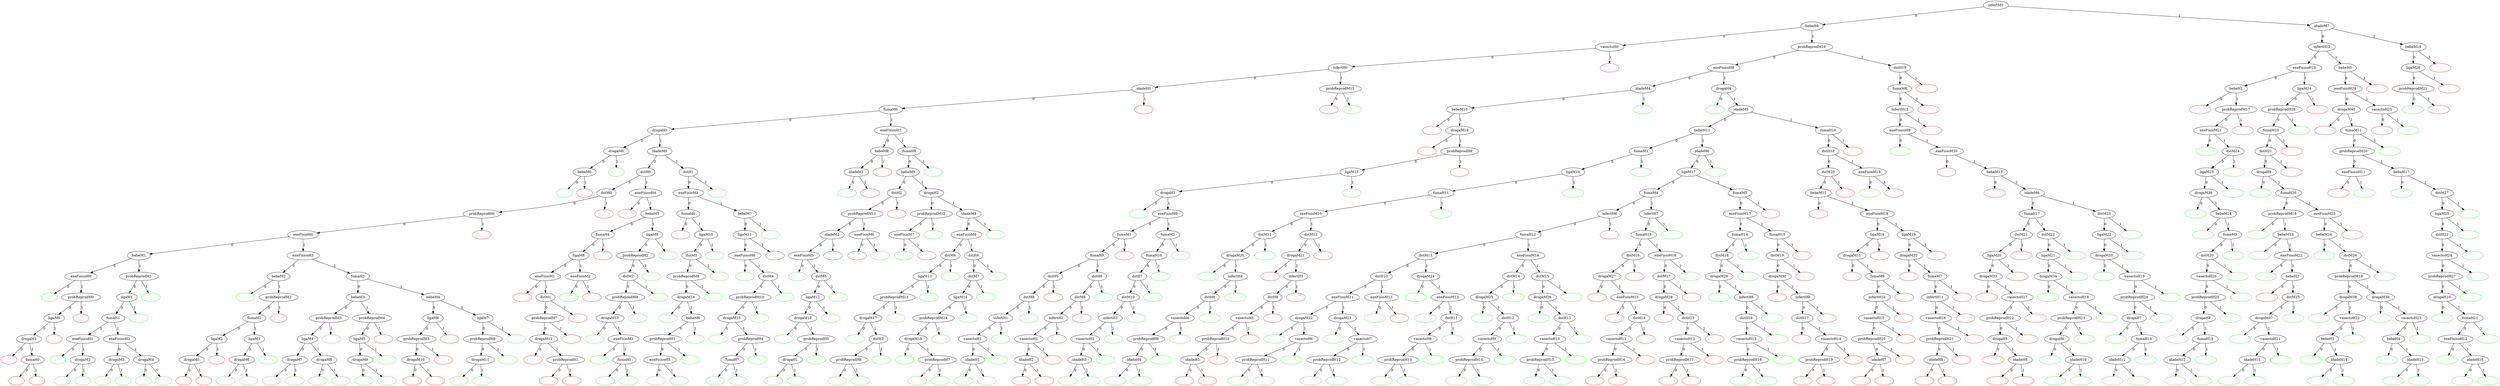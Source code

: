 digraph {
bebeM0->sim0[label=0]
bebeM0->nao0[label=1]
drogaM0->bebeM0[label=0]
drogaM0->sim1[label=1]
drogaH0->drogaM0[label=0]
exeFisicoH0->sim2[label=0]
drogaM1->nao1[label=0]
fumaH0->nao2[label=0]
fumaH0->nao3[label=1]
drogaM1->fumaH0[label=1]
ligaM0->drogaM1[label=0]
ligaM0->nao4[label=1]
probReprodM0->ligaM0[label=0]
probReprodM0->nao5[label=1]
exeFisicoH0->probReprodM0[label=1]
bebeM1->exeFisicoH0[label=0]
exeFisicoH1->sim3[label=0]
drogaM2->sim4[label=0]
drogaM2->sim5[label=1]
exeFisicoH1->drogaM2[label=1]
fumaH1->exeFisicoH1[label=0]
drogaM3->sim6[label=0]
drogaM3->sim7[label=1]
exeFisicoH2->drogaM3[label=0]
drogaM4->sim8[label=0]
drogaM4->sim9[label=1]
exeFisicoH2->drogaM4[label=1]
fumaH1->exeFisicoH2[label=1]
ligaM1->fumaH1[label=0]
ligaM1->sim10[label=1]
probReprodM1->ligaM1[label=0]
probReprodM1->sim11[label=1]
bebeM1->probReprodM1[label=1]
exeFisioM0->bebeM1[label=0]
bebeM2->sim12[label=0]
drogaM5->nao6[label=0]
drogaM5->nao7[label=1]
ligaM2->drogaM5[label=0]
ligaM2->nao8[label=1]
fumaH2->ligaM2[label=0]
drogaM6->sim13[label=0]
drogaM6->sim14[label=1]
ligaM3->drogaM6[label=0]
ligaM3->sim15[label=1]
fumaH2->ligaM3[label=1]
probReprodM2->fumaH2[label=0]
probReprodM2->nao9[label=1]
bebeM2->probReprodM2[label=1]
exeFisicoH3->bebeM2[label=0]
drogaM7->sim16[label=0]
drogaM7->sim17[label=1]
ligaM4->drogaM7[label=0]
drogaM8->sim18[label=0]
drogaM8->sim19[label=1]
ligaM4->drogaM8[label=1]
probReprodM3->ligaM4[label=0]
probReprodM3->sim20[label=1]
bebeM3->probReprodM3[label=0]
drogaM9->sim21[label=0]
drogaM9->sim22[label=1]
ligaM5->drogaM9[label=0]
ligaM5->sim23[label=1]
probReprodM4->ligaM5[label=0]
probReprodM4->nao10[label=1]
bebeM3->probReprodM4[label=1]
fumaH3->bebeM3[label=0]
drogaM10->nao11[label=0]
drogaM10->nao12[label=1]
probReprodM5->drogaM10[label=0]
probReprodM5->nao13[label=1]
ligaM6->probReprodM5[label=0]
ligaM6->nao14[label=1]
bebeM4->ligaM6[label=0]
drogaM11->sim24[label=0]
drogaM11->sim25[label=1]
probReprodM6->drogaM11[label=0]
probReprodM6->sim26[label=1]
ligaM7->probReprodM6[label=0]
ligaM7->sim27[label=1]
bebeM4->ligaM7[label=1]
fumaH3->bebeM4[label=1]
exeFisicoH3->fumaH3[label=1]
exeFisioM0->exeFisicoH3[label=1]
probReprodH0->exeFisioM0[label=0]
probReprodH0->nao15[label=1]
dstM0->probReprodH0[label=0]
dstM0->nao16[label=1]
dstH0->dstM0[label=0]
exeFisicoH4->nao17[label=0]
exeFisioM1->nao18[label=0]
drogaM12->nao19[label=0]
probReprodH1->nao20[label=0]
probReprodH1->nao21[label=1]
drogaM12->probReprodH1[label=1]
probReprodM7->drogaM12[label=0]
probReprodM7->nao22[label=1]
dstM1->probReprodM7[label=0]
dstM1->nao23[label=1]
exeFisioM1->dstM1[label=1]
ligaM8->exeFisioM1[label=0]
exeFisioM2->sim28[label=0]
exeFisioM2->nao24[label=1]
ligaM8->exeFisioM2[label=1]
fumaH4->ligaM8[label=0]
fumaH4->nao25[label=1]
bebeM5->fumaH4[label=0]
drogaM13->sim29[label=0]
exeFisioM3->sim30[label=0]
fumaH5->sim31[label=0]
fumaH5->sim32[label=1]
exeFisioM3->fumaH5[label=1]
drogaM13->exeFisioM3[label=1]
probReprodM8->drogaM13[label=0]
probReprodM8->sim33[label=1]
dstM2->probReprodM8[label=0]
dstM2->sim34[label=1]
probReprodH2->dstM2[label=0]
probReprodH2->sim35[label=1]
ligaM9->probReprodH2[label=0]
ligaM9->sim36[label=1]
bebeM5->ligaM9[label=1]
exeFisicoH4->bebeM5[label=1]
dstH0->exeFisicoH4[label=1]
idadeM0->dstH0[label=0]
fumaH6->nao26[label=0]
drogaM14->sim37[label=0]
exeFisicoH5->sim38[label=0]
exeFisicoH5->sim39[label=1]
probReprodH3->exeFisicoH5[label=0]
probReprodH3->sim40[label=1]
bebeM6->probReprodH3[label=0]
bebeM6->sim41[label=1]
drogaM14->bebeM6[label=1]
probReprodM9->drogaM14[label=0]
probReprodM9->sim42[label=1]
dstM3->probReprodM9[label=0]
dstM3->sim43[label=1]
ligaM10->dstM3[label=0]
ligaM10->sim44[label=1]
fumaH6->ligaM10[label=1]
exeFisioM4->fumaH6[label=0]
exeFisicoH6->sim45[label=0]
drogaM15->sim46[label=0]
fumaH7->sim47[label=0]
fumaH7->sim48[label=1]
probReprodH4->fumaH7[label=0]
probReprodH4->sim49[label=1]
drogaM15->probReprodH4[label=1]
probReprodM10->drogaM15[label=0]
probReprodM10->sim50[label=1]
dstM4->probReprodM10[label=0]
dstM4->sim51[label=1]
exeFisicoH6->dstM4[label=1]
ligaM11->exeFisicoH6[label=0]
ligaM11->nao27[label=1]
bebeM7->ligaM11[label=0]
bebeM7->sim52[label=1]
exeFisioM4->bebeM7[label=1]
dstH1->exeFisioM4[label=0]
dstH1->sim53[label=1]
idadeM0->dstH1[label=1]
drogaH0->idadeM0[label=1]
fumaM0->drogaH0[label=0]
idadeM1->sim54[label=0]
idadeM1->nao28[label=1]
bebeM8->idadeM1[label=0]
bebeM8->nao29[label=1]
exeFisicoH7->bebeM8[label=0]
exeFisioM5->sim55[label=0]
drogaM16->sim56[label=0]
drogaH1->sim57[label=0]
drogaH1->sim58[label=1]
probReprodH5->drogaH1[label=0]
probReprodH5->sim59[label=1]
drogaM16->probReprodH5[label=1]
ligaM12->drogaM16[label=0]
ligaM12->sim60[label=1]
dstM5->ligaM12[label=0]
dstM5->sim61[label=1]
exeFisioM5->dstM5[label=1]
idadeM2->exeFisioM5[label=0]
idadeM2->nao30[label=1]
probReprodM11->idadeM2[label=0]
exeFisioM6->nao31[label=0]
exeFisioM6->sim62[label=1]
probReprodM11->exeFisioM6[label=1]
dstH2->probReprodM11[label=0]
dstH2->nao32[label=1]
bebeM9->dstH2[label=0]
exeFisioM7->sim63[label=0]
exeFisioM7->nao33[label=1]
probReprodM12->exeFisioM7[label=0]
probReprodM12->sim64[label=1]
drogaH2->probReprodM12[label=0]
drogaM17->sim65[label=0]
probReprodH6->sim66[label=0]
probReprodH6->sim67[label=1]
dstH3->probReprodH6[label=0]
dstH3->sim68[label=1]
drogaM17->dstH3[label=1]
probReprodM13->drogaM17[label=0]
probReprodM13->sim69[label=1]
ligaM13->probReprodM13[label=0]
ligaM13->sim70[label=1]
dstM6->ligaM13[label=0]
dstM6->sim71[label=1]
exeFisioM8->dstM6[label=0]
drogaM18->sim72[label=0]
probReprodH7->sim73[label=0]
probReprodH7->sim74[label=1]
drogaM18->probReprodH7[label=1]
probReprodM14->drogaM18[label=0]
probReprodM14->sim75[label=1]
ligaM14->probReprodM14[label=0]
ligaM14->sim76[label=1]
dstM7->ligaM14[label=0]
dstM7->sim77[label=1]
dstH4->dstM7[label=0]
dstH4->sim78[label=1]
exeFisioM8->dstH4[label=1]
idadeM3->exeFisioM8[label=0]
idadeM3->sim79[label=1]
drogaH2->idadeM3[label=1]
bebeM9->drogaH2[label=1]
fumaH8->bebeM9[label=0]
fumaH8->sim80[label=1]
exeFisicoH7->fumaH8[label=1]
fumaM0->exeFisicoH7[label=1]
idadeH0->fumaM0[label=0]
idadeH0->nao34[label=1]
infertH0->idadeH0[label=0]
probReprodM15->nao35[label=0]
probReprodM15->sim81[label=1]
infertH0->probReprodM15[label=1]
vasectoH0->infertH0[label=0]
vasectoH0->nao36[label=1]
bebeH0->vasectoH0[label=0]
bebeM10->nao37[label=0]
drogaM19->nao38[label=0]
drogaH3->sim82[label=0]
idadeH1->sim83[label=0]
idadeH1->sim84[label=1]
vasectoH1->idadeH1[label=0]
vasectoH1->sim85[label=1]
infertH1->vasectoH1[label=0]
infertH1->sim86[label=1]
dstM8->infertH1[label=0]
dstM8->sim87[label=1]
dstH5->dstM8[label=0]
dstH5->nao39[label=1]
fumaH9->dstH5[label=0]
idadeH2->nao40[label=0]
idadeH2->nao41[label=1]
vasectoH2->idadeH2[label=0]
vasectoH2->nao42[label=1]
infertH2->vasectoH2[label=0]
infertH2->nao43[label=1]
dstM9->infertH2[label=0]
dstM9->nao44[label=1]
dstH6->dstM9[label=0]
dstH6->sim88[label=1]
fumaH9->dstH6[label=1]
fumaM1->fumaH9[label=0]
fumaM1->nao45[label=1]
exeFisioM9->fumaM1[label=0]
idadeH3->sim89[label=0]
idadeH3->sim90[label=1]
vasectoH3->idadeH3[label=0]
vasectoH3->sim91[label=1]
infertH3->vasectoH3[label=0]
infertH3->sim92[label=1]
dstM10->infertH3[label=0]
dstM10->sim93[label=1]
dstH7->dstM10[label=0]
dstH7->sim94[label=1]
fumaH10->dstH7[label=0]
fumaH10->sim95[label=1]
fumaM2->fumaH10[label=0]
fumaM2->sim96[label=1]
exeFisioM9->fumaM2[label=1]
drogaH3->exeFisioM9[label=1]
ligaM15->drogaH3[label=0]
ligaM15->sim97[label=1]
probReprodH8->ligaM15[label=0]
probReprodH8->nao46[label=1]
drogaM19->probReprodH8[label=1]
bebeM10->drogaM19[label=1]
idadeM4->bebeM10[label=0]
idadeM4->sim98[label=1]
exeFisicoH8->idadeM4[label=0]
drogaH4->sim99[label=0]
drogaM20->sim100[label=0]
idadeH4->sim101[label=0]
idadeH4->sim102[label=1]
probReprodH9->idadeH4[label=0]
probReprodH9->sim103[label=1]
vasectoH4->probReprodH9[label=0]
vasectoH4->sim104[label=1]
dstH8->vasectoH4[label=0]
dstH8->sim105[label=1]
infertH4->dstH8[label=0]
infertH4->sim106[label=1]
drogaM20->infertH4[label=1]
dstM11->drogaM20[label=0]
dstM11->sim107[label=1]
exeFisioM10->dstM11[label=0]
drogaM21->nao47[label=0]
idadeH5->nao48[label=0]
idadeH5->nao49[label=1]
probReprodH10->idadeH5[label=0]
probReprodH10->nao50[label=1]
vasectoH5->probReprodH10[label=0]
vasectoH5->nao51[label=1]
dstH9->vasectoH5[label=0]
dstH9->nao52[label=1]
infertH5->dstH9[label=0]
infertH5->nao53[label=1]
drogaM21->infertH5[label=1]
dstM12->drogaM21[label=0]
dstM12->nao54[label=1]
exeFisioM10->dstM12[label=1]
fumaH11->exeFisioM10[label=0]
fumaH11->sim108[label=1]
ligaM16->fumaH11[label=0]
ligaM16->sim109[label=1]
fumaM3->ligaM16[label=0]
fumaM3->sim110[label=1]
bebeM11->fumaM3[label=0]
drogaM22->sim111[label=0]
probReprodH11->sim112[label=0]
probReprodH11->sim113[label=1]
vasectoH6->probReprodH11[label=0]
vasectoH6->sim114[label=1]
drogaM22->vasectoH6[label=1]
exeFisioM11->drogaM22[label=0]
drogaM23->sim115[label=0]
probReprodH12->sim116[label=0]
probReprodH12->sim117[label=1]
vasectoH7->probReprodH12[label=0]
vasectoH7->sim118[label=1]
drogaM23->vasectoH7[label=1]
exeFisioM11->drogaM23[label=1]
dstH10->exeFisioM11[label=0]
exeFisioM12->sim119[label=0]
exeFisioM12->nao55[label=1]
dstH10->exeFisioM12[label=1]
dstM13->dstH10[label=0]
drogaM24->sim120[label=0]
exeFisioM13->sim121[label=0]
probReprodH13->sim122[label=0]
probReprodH13->sim123[label=1]
vasectoH8->probReprodH13[label=0]
vasectoH8->sim124[label=1]
dstH11->vasectoH8[label=0]
dstH11->sim125[label=1]
exeFisioM13->dstH11[label=1]
drogaM24->exeFisioM13[label=1]
dstM13->drogaM24[label=1]
fumaH12->dstM13[label=0]
drogaM25->sim126[label=0]
probReprodH14->sim127[label=0]
probReprodH14->sim128[label=1]
vasectoH9->probReprodH14[label=0]
vasectoH9->sim129[label=1]
dstH12->vasectoH9[label=0]
dstH12->sim130[label=1]
drogaM25->dstH12[label=1]
dstM14->drogaM25[label=0]
dstM14->sim131[label=1]
exeFisioM14->dstM14[label=0]
drogaM26->sim132[label=0]
probReprodH15->sim133[label=0]
probReprodH15->sim134[label=1]
vasectoH10->probReprodH15[label=0]
vasectoH10->sim135[label=1]
dstH13->vasectoH10[label=0]
dstH13->sim136[label=1]
drogaM26->dstH13[label=1]
dstM15->drogaM26[label=0]
dstM15->sim137[label=1]
exeFisioM14->dstM15[label=1]
fumaH12->exeFisioM14[label=1]
infertH6->fumaH12[label=0]
infertH6->nao56[label=1]
fumaM4->infertH6[label=0]
drogaM27->nao57[label=0]
exeFisioM15->nao58[label=0]
probReprodH16->nao59[label=0]
probReprodH16->nao60[label=1]
vasectoH11->probReprodH16[label=0]
vasectoH11->nao61[label=1]
dstH14->vasectoH11[label=0]
dstH14->nao62[label=1]
exeFisioM15->dstH14[label=1]
drogaM27->exeFisioM15[label=1]
dstM16->drogaM27[label=0]
dstM16->nao63[label=1]
fumaH13->dstM16[label=0]
drogaM28->nao64[label=0]
probReprodH17->nao65[label=0]
probReprodH17->nao66[label=1]
vasectoH12->probReprodH17[label=0]
vasectoH12->nao67[label=1]
dstH15->vasectoH12[label=0]
dstH15->nao68[label=1]
drogaM28->dstH15[label=1]
dstM17->drogaM28[label=0]
dstM17->nao69[label=1]
exeFisioM16->dstM17[label=0]
exeFisioM16->sim138[label=1]
fumaH13->exeFisioM16[label=1]
infertH7->fumaH13[label=0]
infertH7->sim139[label=1]
fumaM4->infertH7[label=1]
ligaM17->fumaM4[label=0]
drogaM29->sim140[label=0]
probReprodH18->sim141[label=0]
probReprodH18->sim142[label=1]
vasectoH13->probReprodH18[label=0]
vasectoH13->sim143[label=1]
dstH16->vasectoH13[label=0]
dstH16->sim144[label=1]
infertH8->dstH16[label=0]
infertH8->sim145[label=1]
drogaM29->infertH8[label=1]
dstM18->drogaM29[label=0]
dstM18->sim146[label=1]
fumaH14->dstM18[label=0]
fumaH14->sim147[label=1]
exeFisioM17->fumaH14[label=0]
drogaM30->nao70[label=0]
dstH17->nao71[label=0]
probReprodH19->nao72[label=0]
probReprodH19->nao73[label=1]
vasectoH14->probReprodH19[label=0]
vasectoH14->nao74[label=1]
dstH17->vasectoH14[label=1]
infertH9->dstH17[label=0]
infertH9->nao75[label=1]
drogaM30->infertH9[label=1]
dstM19->drogaM30[label=0]
dstM19->nao76[label=1]
fumaH15->dstM19[label=0]
fumaH15->nao77[label=1]
exeFisioM17->fumaH15[label=1]
fumaM5->exeFisioM17[label=0]
fumaM5->nao78[label=1]
ligaM17->fumaM5[label=1]
idadeH6->ligaM17[label=0]
idadeH6->sim148[label=1]
bebeM11->idadeH6[label=1]
idadeM5->bebeM11[label=0]
bebeM12->nao79[label=0]
drogaM31->nao80[label=0]
idadeH7->nao81[label=0]
idadeH7->nao82[label=1]
probReprodH20->idadeH7[label=0]
probReprodH20->nao83[label=1]
vasectoH15->probReprodH20[label=0]
vasectoH15->nao84[label=1]
infertH10->vasectoH15[label=0]
infertH10->nao85[label=1]
fumaM6->infertH10[label=0]
fumaM6->nao86[label=1]
drogaM31->fumaM6[label=1]
ligaM18->drogaM31[label=0]
ligaM18->nao87[label=1]
exeFisioM18->ligaM18[label=0]
drogaM32->nao88[label=0]
idadeH8->nao89[label=0]
idadeH8->nao90[label=1]
probReprodH21->idadeH8[label=0]
probReprodH21->nao91[label=1]
vasectoH16->probReprodH21[label=0]
vasectoH16->nao92[label=1]
infertH11->vasectoH16[label=0]
infertH11->nao93[label=1]
fumaM7->infertH11[label=0]
fumaM7->nao94[label=1]
drogaM32->fumaM7[label=1]
ligaM19->drogaM32[label=0]
ligaM19->nao95[label=1]
exeFisioM18->ligaM19[label=1]
bebeM12->exeFisioM18[label=1]
dstM20->bebeM12[label=0]
dstM20->nao96[label=1]
dstH18->dstM20[label=0]
exeFisioM19->sim149[label=0]
exeFisioM19->nao97[label=1]
dstH18->exeFisioM19[label=1]
fumaH16->dstH18[label=0]
fumaH16->nao98[label=1]
idadeM5->fumaH16[label=1]
drogaH4->idadeM5[label=1]
exeFisicoH8->drogaH4[label=1]
probReprodM16->exeFisicoH8[label=0]
exeFisicoH9->sim150[label=0]
exeFisioM20->nao99[label=0]
bebeM13->nao100[label=0]
drogaM33->nao101[label=0]
drogaH5->nao102[label=0]
idadeH9->nao103[label=0]
idadeH9->nao104[label=1]
drogaH5->idadeH9[label=1]
probReprodH22->drogaH5[label=0]
probReprodH22->nao105[label=1]
vasectoH17->probReprodH22[label=0]
vasectoH17->nao106[label=1]
drogaM33->vasectoH17[label=1]
ligaM20->drogaM33[label=0]
ligaM20->nao107[label=1]
dstM21->ligaM20[label=0]
dstM21->nao108[label=1]
fumaH17->dstM21[label=0]
drogaM34->sim151[label=0]
drogaH6->sim152[label=0]
idadeH10->sim153[label=0]
idadeH10->sim154[label=1]
drogaH6->idadeH10[label=1]
probReprodH23->drogaH6[label=0]
probReprodH23->sim155[label=1]
vasectoH18->probReprodH23[label=0]
vasectoH18->sim156[label=1]
drogaM34->vasectoH18[label=1]
ligaM21->drogaM34[label=0]
ligaM21->sim157[label=1]
dstM22->ligaM21[label=0]
dstM22->sim158[label=1]
fumaH17->dstM22[label=1]
idadeM6->fumaH17[label=0]
drogaM35->sim159[label=0]
drogaH7->sim160[label=0]
idadeH11->sim161[label=0]
idadeH11->sim162[label=1]
fumaH18->idadeH11[label=0]
fumaH18->sim163[label=1]
drogaH7->fumaH18[label=1]
probReprodH24->drogaH7[label=0]
probReprodH24->sim164[label=1]
vasectoH19->probReprodH24[label=0]
vasectoH19->sim165[label=1]
drogaM35->vasectoH19[label=1]
ligaM22->drogaM35[label=0]
ligaM22->sim166[label=1]
dstM23->ligaM22[label=0]
dstM23->sim167[label=1]
idadeM6->dstM23[label=1]
bebeM13->idadeM6[label=1]
exeFisioM20->bebeM13[label=1]
exeFisicoH9->exeFisioM20[label=1]
infertH12->exeFisicoH9[label=0]
infertH12->nao109[label=1]
fumaM8->infertH12[label=0]
fumaM8->nao110[label=1]
dstH19->fumaM8[label=0]
dstH19->nao111[label=1]
probReprodM16->dstH19[label=1]
bebeH0->probReprodM16[label=1]
infertM0->bebeH0[label=0]
bebeH1->nao112[label=0]
exeFisioM21->sim168[label=0]
drogaM36->sim169[label=0]
bebeM14->sim170[label=0]
drogaH8->sim171[label=0]
idadeH12->sim172[label=0]
idadeH12->sim173[label=1]
fumaH19->idadeH12[label=0]
fumaH19->sim174[label=1]
drogaH8->fumaH19[label=1]
probReprodH25->drogaH8[label=0]
probReprodH25->sim175[label=1]
vasectoH20->probReprodH25[label=0]
vasectoH20->sim176[label=1]
dstH20->vasectoH20[label=0]
dstH20->sim177[label=1]
fumaM9->dstH20[label=0]
fumaM9->sim178[label=1]
bebeM14->fumaM9[label=1]
drogaM36->bebeM14[label=1]
ligaM23->drogaM36[label=0]
ligaM23->sim179[label=1]
dstM24->ligaM23[label=0]
dstM24->sim180[label=1]
exeFisioM21->dstM24[label=1]
probReprodM17->exeFisioM21[label=0]
probReprodM17->nao113[label=1]
bebeH1->probReprodM17[label=1]
exeFisicoH10->bebeH1[label=0]
drogaH9->sim181[label=0]
probReprodM18->sim182[label=0]
bebeM15->sim183[label=0]
exeFisioM22->sim184[label=0]
bebeH2->nao114[label=0]
drogaM37->sim185[label=0]
idadeH13->sim186[label=0]
idadeH13->sim187[label=1]
vasectoH21->idadeH13[label=0]
vasectoH21->sim188[label=1]
drogaM37->vasectoH21[label=1]
dstM25->drogaM37[label=0]
dstM25->sim189[label=1]
bebeH2->dstM25[label=1]
exeFisioM22->bebeH2[label=1]
bebeM15->exeFisioM22[label=1]
probReprodM18->bebeM15[label=1]
fumaH20->probReprodM18[label=0]
bebeM16->sim190[label=0]
drogaM38->sim191[label=0]
bebeH3->sim192[label=0]
idadeH14->sim193[label=0]
idadeH14->sim194[label=1]
bebeH3->idadeH14[label=1]
vasectoH22->bebeH3[label=0]
vasectoH22->sim195[label=1]
drogaM38->vasectoH22[label=1]
probReprodM19->drogaM38[label=0]
drogaM39->sim196[label=0]
bebeH4->sim197[label=0]
idadeH15->sim198[label=0]
idadeH15->sim199[label=1]
bebeH4->idadeH15[label=1]
vasectoH23->bebeH4[label=0]
vasectoH23->sim200[label=1]
drogaM39->vasectoH23[label=1]
probReprodM19->drogaM39[label=1]
dstM26->probReprodM19[label=0]
dstM26->sim201[label=1]
bebeM16->dstM26[label=1]
exeFisioM23->bebeM16[label=0]
exeFisioM23->nao115[label=1]
fumaH20->exeFisioM23[label=1]
drogaH9->fumaH20[label=1]
dstH21->drogaH9[label=0]
dstH21->nao116[label=1]
fumaM10->dstH21[label=0]
fumaM10->nao117[label=1]
probReprodH26->fumaM10[label=0]
probReprodH26->sim202[label=1]
ligaM24->probReprodH26[label=0]
ligaM24->nao118[label=1]
exeFisicoH10->ligaM24[label=1]
infertH13->exeFisicoH10[label=0]
drogaM40->nao119[label=0]
exeFisicoH11->nao120[label=0]
exeFisicoH11->sim203[label=1]
probReprodM20->exeFisicoH11[label=0]
bebeM17->sim204[label=0]
drogaH10->sim205[label=0]
exeFisicoH12->sim206[label=0]
idadeH16->sim207[label=0]
idadeH16->sim208[label=1]
exeFisicoH12->idadeH16[label=1]
fumaH21->exeFisicoH12[label=0]
fumaH21->sim209[label=1]
drogaH10->fumaH21[label=1]
probReprodH27->drogaH10[label=0]
probReprodH27->sim210[label=1]
vasectoH24->probReprodH27[label=0]
vasectoH24->sim211[label=1]
dstH22->vasectoH24[label=0]
dstH22->sim212[label=1]
ligaM25->dstH22[label=0]
ligaM25->sim213[label=1]
dstM27->ligaM25[label=0]
dstM27->sim214[label=1]
bebeM17->dstM27[label=1]
probReprodM20->bebeM17[label=1]
fumaM11->probReprodM20[label=0]
fumaM11->sim215[label=1]
drogaM40->fumaM11[label=1]
exeFisioM24->drogaM40[label=0]
vasectoH25->nao121[label=0]
vasectoH25->sim216[label=1]
exeFisioM24->vasectoH25[label=1]
bebeH5->exeFisioM24[label=0]
bebeH5->nao122[label=1]
infertH13->bebeH5[label=1]
idadeM7->infertH13[label=0]
probReprodM21->sim217[label=0]
probReprodM21->nao123[label=1]
ligaM26->probReprodM21[label=0]
ligaM26->nao124[label=1]
bebeM18->ligaM26[label=0]
bebeM18->nao125[label=1]
idadeM7->bebeM18[label=1]
infertM0->idadeM7[label=1]
sim0[fontcolor=white, color=green]
sim1[fontcolor=white, color=green]
sim2[fontcolor=white, color=green]
sim3[fontcolor=white, color=green]
sim4[fontcolor=white, color=green]
sim5[fontcolor=white, color=green]
sim6[fontcolor=white, color=green]
sim7[fontcolor=white, color=green]
sim8[fontcolor=white, color=green]
sim9[fontcolor=white, color=green]
sim10[fontcolor=white, color=green]
sim11[fontcolor=white, color=green]
sim12[fontcolor=white, color=green]
sim13[fontcolor=white, color=green]
sim14[fontcolor=white, color=green]
sim15[fontcolor=white, color=green]
sim16[fontcolor=white, color=green]
sim17[fontcolor=white, color=green]
sim18[fontcolor=white, color=green]
sim19[fontcolor=white, color=green]
sim20[fontcolor=white, color=green]
sim21[fontcolor=white, color=green]
sim22[fontcolor=white, color=green]
sim23[fontcolor=white, color=green]
sim24[fontcolor=white, color=green]
sim25[fontcolor=white, color=green]
sim26[fontcolor=white, color=green]
sim27[fontcolor=white, color=green]
sim28[fontcolor=white, color=green]
sim29[fontcolor=white, color=green]
sim30[fontcolor=white, color=green]
sim31[fontcolor=white, color=green]
sim32[fontcolor=white, color=green]
sim33[fontcolor=white, color=green]
sim34[fontcolor=white, color=green]
sim35[fontcolor=white, color=green]
sim36[fontcolor=white, color=green]
sim37[fontcolor=white, color=green]
sim38[fontcolor=white, color=green]
sim39[fontcolor=white, color=green]
sim40[fontcolor=white, color=green]
sim41[fontcolor=white, color=green]
sim42[fontcolor=white, color=green]
sim43[fontcolor=white, color=green]
sim44[fontcolor=white, color=green]
sim45[fontcolor=white, color=green]
sim46[fontcolor=white, color=green]
sim47[fontcolor=white, color=green]
sim48[fontcolor=white, color=green]
sim49[fontcolor=white, color=green]
sim50[fontcolor=white, color=green]
sim51[fontcolor=white, color=green]
sim52[fontcolor=white, color=green]
sim53[fontcolor=white, color=green]
sim54[fontcolor=white, color=green]
sim55[fontcolor=white, color=green]
sim56[fontcolor=white, color=green]
sim57[fontcolor=white, color=green]
sim58[fontcolor=white, color=green]
sim59[fontcolor=white, color=green]
sim60[fontcolor=white, color=green]
sim61[fontcolor=white, color=green]
sim62[fontcolor=white, color=green]
sim63[fontcolor=white, color=green]
sim64[fontcolor=white, color=green]
sim65[fontcolor=white, color=green]
sim66[fontcolor=white, color=green]
sim67[fontcolor=white, color=green]
sim68[fontcolor=white, color=green]
sim69[fontcolor=white, color=green]
sim70[fontcolor=white, color=green]
sim71[fontcolor=white, color=green]
sim72[fontcolor=white, color=green]
sim73[fontcolor=white, color=green]
sim74[fontcolor=white, color=green]
sim75[fontcolor=white, color=green]
sim76[fontcolor=white, color=green]
sim77[fontcolor=white, color=green]
sim78[fontcolor=white, color=green]
sim79[fontcolor=white, color=green]
sim80[fontcolor=white, color=green]
sim81[fontcolor=white, color=green]
sim82[fontcolor=white, color=green]
sim83[fontcolor=white, color=green]
sim84[fontcolor=white, color=green]
sim85[fontcolor=white, color=green]
sim86[fontcolor=white, color=green]
sim87[fontcolor=white, color=green]
sim88[fontcolor=white, color=green]
sim89[fontcolor=white, color=green]
sim90[fontcolor=white, color=green]
sim91[fontcolor=white, color=green]
sim92[fontcolor=white, color=green]
sim93[fontcolor=white, color=green]
sim94[fontcolor=white, color=green]
sim95[fontcolor=white, color=green]
sim96[fontcolor=white, color=green]
sim97[fontcolor=white, color=green]
sim98[fontcolor=white, color=green]
sim99[fontcolor=white, color=green]
sim100[fontcolor=white, color=green]
sim101[fontcolor=white, color=green]
sim102[fontcolor=white, color=green]
sim103[fontcolor=white, color=green]
sim104[fontcolor=white, color=green]
sim105[fontcolor=white, color=green]
sim106[fontcolor=white, color=green]
sim107[fontcolor=white, color=green]
sim108[fontcolor=white, color=green]
sim109[fontcolor=white, color=green]
sim110[fontcolor=white, color=green]
sim111[fontcolor=white, color=green]
sim112[fontcolor=white, color=green]
sim113[fontcolor=white, color=green]
sim114[fontcolor=white, color=green]
sim115[fontcolor=white, color=green]
sim116[fontcolor=white, color=green]
sim117[fontcolor=white, color=green]
sim118[fontcolor=white, color=green]
sim119[fontcolor=white, color=green]
sim120[fontcolor=white, color=green]
sim121[fontcolor=white, color=green]
sim122[fontcolor=white, color=green]
sim123[fontcolor=white, color=green]
sim124[fontcolor=white, color=green]
sim125[fontcolor=white, color=green]
sim126[fontcolor=white, color=green]
sim127[fontcolor=white, color=green]
sim128[fontcolor=white, color=green]
sim129[fontcolor=white, color=green]
sim130[fontcolor=white, color=green]
sim131[fontcolor=white, color=green]
sim132[fontcolor=white, color=green]
sim133[fontcolor=white, color=green]
sim134[fontcolor=white, color=green]
sim135[fontcolor=white, color=green]
sim136[fontcolor=white, color=green]
sim137[fontcolor=white, color=green]
sim138[fontcolor=white, color=green]
sim139[fontcolor=white, color=green]
sim140[fontcolor=white, color=green]
sim141[fontcolor=white, color=green]
sim142[fontcolor=white, color=green]
sim143[fontcolor=white, color=green]
sim144[fontcolor=white, color=green]
sim145[fontcolor=white, color=green]
sim146[fontcolor=white, color=green]
sim147[fontcolor=white, color=green]
sim148[fontcolor=white, color=green]
sim149[fontcolor=white, color=green]
sim150[fontcolor=white, color=green]
sim151[fontcolor=white, color=green]
sim152[fontcolor=white, color=green]
sim153[fontcolor=white, color=green]
sim154[fontcolor=white, color=green]
sim155[fontcolor=white, color=green]
sim156[fontcolor=white, color=green]
sim157[fontcolor=white, color=green]
sim158[fontcolor=white, color=green]
sim159[fontcolor=white, color=green]
sim160[fontcolor=white, color=green]
sim161[fontcolor=white, color=green]
sim162[fontcolor=white, color=green]
sim163[fontcolor=white, color=green]
sim164[fontcolor=white, color=green]
sim165[fontcolor=white, color=green]
sim166[fontcolor=white, color=green]
sim167[fontcolor=white, color=green]
sim168[fontcolor=white, color=green]
sim169[fontcolor=white, color=green]
sim170[fontcolor=white, color=green]
sim171[fontcolor=white, color=green]
sim172[fontcolor=white, color=green]
sim173[fontcolor=white, color=green]
sim174[fontcolor=white, color=green]
sim175[fontcolor=white, color=green]
sim176[fontcolor=white, color=green]
sim177[fontcolor=white, color=green]
sim178[fontcolor=white, color=green]
sim179[fontcolor=white, color=green]
sim180[fontcolor=white, color=green]
sim181[fontcolor=white, color=green]
sim182[fontcolor=white, color=green]
sim183[fontcolor=white, color=green]
sim184[fontcolor=white, color=green]
sim185[fontcolor=white, color=green]
sim186[fontcolor=white, color=green]
sim187[fontcolor=white, color=green]
sim188[fontcolor=white, color=green]
sim189[fontcolor=white, color=green]
sim190[fontcolor=white, color=green]
sim191[fontcolor=white, color=green]
sim192[fontcolor=white, color=green]
sim193[fontcolor=white, color=green]
sim194[fontcolor=white, color=green]
sim195[fontcolor=white, color=green]
sim196[fontcolor=white, color=green]
sim197[fontcolor=white, color=green]
sim198[fontcolor=white, color=green]
sim199[fontcolor=white, color=green]
sim200[fontcolor=white, color=green]
sim201[fontcolor=white, color=green]
sim202[fontcolor=white, color=green]
sim203[fontcolor=white, color=green]
sim204[fontcolor=white, color=green]
sim205[fontcolor=white, color=green]
sim206[fontcolor=white, color=green]
sim207[fontcolor=white, color=green]
sim208[fontcolor=white, color=green]
sim209[fontcolor=white, color=green]
sim210[fontcolor=white, color=green]
sim211[fontcolor=white, color=green]
sim212[fontcolor=white, color=green]
sim213[fontcolor=white, color=green]
sim214[fontcolor=white, color=green]
sim215[fontcolor=white, color=green]
sim216[fontcolor=white, color=green]
sim217[fontcolor=white, color=green]
nao0[fontcolor=white, color=red]
nao1[fontcolor=white, color=red]
nao2[fontcolor=white, color=red]
nao3[fontcolor=white, color=red]
nao4[fontcolor=white, color=red]
nao5[fontcolor=white, color=red]
nao6[fontcolor=white, color=red]
nao7[fontcolor=white, color=red]
nao8[fontcolor=white, color=red]
nao9[fontcolor=white, color=red]
nao10[fontcolor=white, color=red]
nao11[fontcolor=white, color=red]
nao12[fontcolor=white, color=red]
nao13[fontcolor=white, color=red]
nao14[fontcolor=white, color=red]
nao15[fontcolor=white, color=red]
nao16[fontcolor=white, color=red]
nao17[fontcolor=white, color=red]
nao18[fontcolor=white, color=red]
nao19[fontcolor=white, color=red]
nao20[fontcolor=white, color=red]
nao21[fontcolor=white, color=red]
nao22[fontcolor=white, color=red]
nao23[fontcolor=white, color=red]
nao24[fontcolor=white, color=red]
nao25[fontcolor=white, color=red]
nao26[fontcolor=white, color=red]
nao27[fontcolor=white, color=red]
nao28[fontcolor=white, color=red]
nao29[fontcolor=white, color=red]
nao30[fontcolor=white, color=red]
nao31[fontcolor=white, color=red]
nao32[fontcolor=white, color=red]
nao33[fontcolor=white, color=red]
nao34[fontcolor=white, color=red]
nao35[fontcolor=white, color=red]
nao36[fontcolor=white, color=red]
nao37[fontcolor=white, color=red]
nao38[fontcolor=white, color=red]
nao39[fontcolor=white, color=red]
nao40[fontcolor=white, color=red]
nao41[fontcolor=white, color=red]
nao42[fontcolor=white, color=red]
nao43[fontcolor=white, color=red]
nao44[fontcolor=white, color=red]
nao45[fontcolor=white, color=red]
nao46[fontcolor=white, color=red]
nao47[fontcolor=white, color=red]
nao48[fontcolor=white, color=red]
nao49[fontcolor=white, color=red]
nao50[fontcolor=white, color=red]
nao51[fontcolor=white, color=red]
nao52[fontcolor=white, color=red]
nao53[fontcolor=white, color=red]
nao54[fontcolor=white, color=red]
nao55[fontcolor=white, color=red]
nao56[fontcolor=white, color=red]
nao57[fontcolor=white, color=red]
nao58[fontcolor=white, color=red]
nao59[fontcolor=white, color=red]
nao60[fontcolor=white, color=red]
nao61[fontcolor=white, color=red]
nao62[fontcolor=white, color=red]
nao63[fontcolor=white, color=red]
nao64[fontcolor=white, color=red]
nao65[fontcolor=white, color=red]
nao66[fontcolor=white, color=red]
nao67[fontcolor=white, color=red]
nao68[fontcolor=white, color=red]
nao69[fontcolor=white, color=red]
nao70[fontcolor=white, color=red]
nao71[fontcolor=white, color=red]
nao72[fontcolor=white, color=red]
nao73[fontcolor=white, color=red]
nao74[fontcolor=white, color=red]
nao75[fontcolor=white, color=red]
nao76[fontcolor=white, color=red]
nao77[fontcolor=white, color=red]
nao78[fontcolor=white, color=red]
nao79[fontcolor=white, color=red]
nao80[fontcolor=white, color=red]
nao81[fontcolor=white, color=red]
nao82[fontcolor=white, color=red]
nao83[fontcolor=white, color=red]
nao84[fontcolor=white, color=red]
nao85[fontcolor=white, color=red]
nao86[fontcolor=white, color=red]
nao87[fontcolor=white, color=red]
nao88[fontcolor=white, color=red]
nao89[fontcolor=white, color=red]
nao90[fontcolor=white, color=red]
nao91[fontcolor=white, color=red]
nao92[fontcolor=white, color=red]
nao93[fontcolor=white, color=red]
nao94[fontcolor=white, color=red]
nao95[fontcolor=white, color=red]
nao96[fontcolor=white, color=red]
nao97[fontcolor=white, color=red]
nao98[fontcolor=white, color=red]
nao99[fontcolor=white, color=red]
nao100[fontcolor=white, color=red]
nao101[fontcolor=white, color=red]
nao102[fontcolor=white, color=red]
nao103[fontcolor=white, color=red]
nao104[fontcolor=white, color=red]
nao105[fontcolor=white, color=red]
nao106[fontcolor=white, color=red]
nao107[fontcolor=white, color=red]
nao108[fontcolor=white, color=red]
nao109[fontcolor=white, color=red]
nao110[fontcolor=white, color=red]
nao111[fontcolor=white, color=red]
nao112[fontcolor=white, color=red]
nao113[fontcolor=white, color=red]
nao114[fontcolor=white, color=red]
nao115[fontcolor=white, color=red]
nao116[fontcolor=white, color=red]
nao117[fontcolor=white, color=red]
nao118[fontcolor=white, color=red]
nao119[fontcolor=white, color=red]
nao120[fontcolor=white, color=red]
nao121[fontcolor=white, color=red]
nao122[fontcolor=white, color=red]
nao123[fontcolor=white, color=red]
nao124[fontcolor=white, color=red]
nao125[fontcolor=white, color=red]
}
